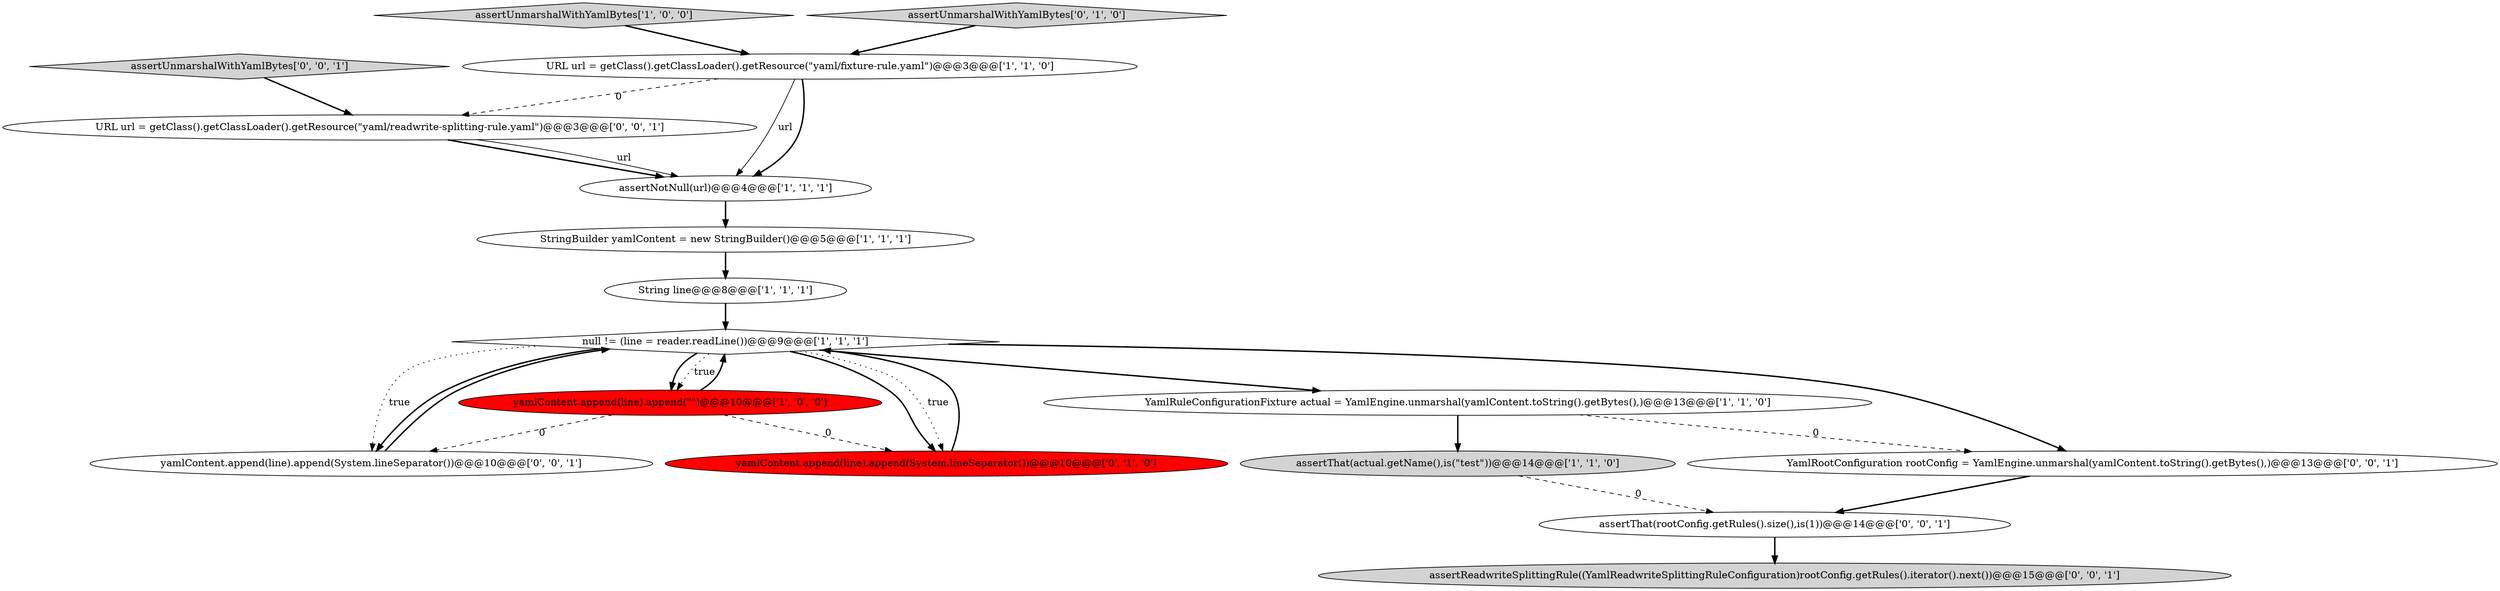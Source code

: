 digraph {
8 [style = filled, label = "null != (line = reader.readLine())@@@9@@@['1', '1', '1']", fillcolor = white, shape = diamond image = "AAA0AAABBB1BBB"];
5 [style = filled, label = "assertUnmarshalWithYamlBytes['1', '0', '0']", fillcolor = lightgray, shape = diamond image = "AAA0AAABBB1BBB"];
11 [style = filled, label = "yamlContent.append(line).append(System.lineSeparator())@@@10@@@['0', '0', '1']", fillcolor = white, shape = ellipse image = "AAA0AAABBB3BBB"];
13 [style = filled, label = "assertUnmarshalWithYamlBytes['0', '0', '1']", fillcolor = lightgray, shape = diamond image = "AAA0AAABBB3BBB"];
9 [style = filled, label = "assertUnmarshalWithYamlBytes['0', '1', '0']", fillcolor = lightgray, shape = diamond image = "AAA0AAABBB2BBB"];
2 [style = filled, label = "assertThat(actual.getName(),is(\"test\"))@@@14@@@['1', '1', '0']", fillcolor = lightgray, shape = ellipse image = "AAA0AAABBB1BBB"];
6 [style = filled, label = "String line@@@8@@@['1', '1', '1']", fillcolor = white, shape = ellipse image = "AAA0AAABBB1BBB"];
7 [style = filled, label = "YamlRuleConfigurationFixture actual = YamlEngine.unmarshal(yamlContent.toString().getBytes(),)@@@13@@@['1', '1', '0']", fillcolor = white, shape = ellipse image = "AAA0AAABBB1BBB"];
10 [style = filled, label = "yamlContent.append(line).append(System.lineSeparator())@@@10@@@['0', '1', '0']", fillcolor = red, shape = ellipse image = "AAA1AAABBB2BBB"];
3 [style = filled, label = "yamlContent.append(line).append(\"\")@@@10@@@['1', '0', '0']", fillcolor = red, shape = ellipse image = "AAA1AAABBB1BBB"];
12 [style = filled, label = "YamlRootConfiguration rootConfig = YamlEngine.unmarshal(yamlContent.toString().getBytes(),)@@@13@@@['0', '0', '1']", fillcolor = white, shape = ellipse image = "AAA0AAABBB3BBB"];
14 [style = filled, label = "assertReadwriteSplittingRule((YamlReadwriteSplittingRuleConfiguration)rootConfig.getRules().iterator().next())@@@15@@@['0', '0', '1']", fillcolor = lightgray, shape = ellipse image = "AAA0AAABBB3BBB"];
15 [style = filled, label = "URL url = getClass().getClassLoader().getResource(\"yaml/readwrite-splitting-rule.yaml\")@@@3@@@['0', '0', '1']", fillcolor = white, shape = ellipse image = "AAA0AAABBB3BBB"];
1 [style = filled, label = "StringBuilder yamlContent = new StringBuilder()@@@5@@@['1', '1', '1']", fillcolor = white, shape = ellipse image = "AAA0AAABBB1BBB"];
16 [style = filled, label = "assertThat(rootConfig.getRules().size(),is(1))@@@14@@@['0', '0', '1']", fillcolor = white, shape = ellipse image = "AAA0AAABBB3BBB"];
0 [style = filled, label = "URL url = getClass().getClassLoader().getResource(\"yaml/fixture-rule.yaml\")@@@3@@@['1', '1', '0']", fillcolor = white, shape = ellipse image = "AAA0AAABBB1BBB"];
4 [style = filled, label = "assertNotNull(url)@@@4@@@['1', '1', '1']", fillcolor = white, shape = ellipse image = "AAA0AAABBB1BBB"];
8->10 [style = bold, label=""];
9->0 [style = bold, label=""];
8->3 [style = bold, label=""];
0->15 [style = dashed, label="0"];
12->16 [style = bold, label=""];
8->10 [style = dotted, label="true"];
0->4 [style = solid, label="url"];
8->3 [style = dotted, label="true"];
8->7 [style = bold, label=""];
1->6 [style = bold, label=""];
10->8 [style = bold, label=""];
5->0 [style = bold, label=""];
0->4 [style = bold, label=""];
7->2 [style = bold, label=""];
3->8 [style = bold, label=""];
2->16 [style = dashed, label="0"];
6->8 [style = bold, label=""];
15->4 [style = bold, label=""];
15->4 [style = solid, label="url"];
7->12 [style = dashed, label="0"];
8->11 [style = dotted, label="true"];
11->8 [style = bold, label=""];
16->14 [style = bold, label=""];
4->1 [style = bold, label=""];
3->10 [style = dashed, label="0"];
13->15 [style = bold, label=""];
8->11 [style = bold, label=""];
8->12 [style = bold, label=""];
3->11 [style = dashed, label="0"];
}
